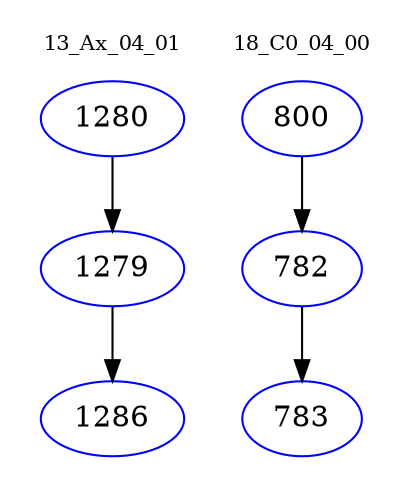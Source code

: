 digraph{
subgraph cluster_0 {
color = white
label = "13_Ax_04_01";
fontsize=10;
T0_1280 [label="1280", color="blue"]
T0_1280 -> T0_1279 [color="black"]
T0_1279 [label="1279", color="blue"]
T0_1279 -> T0_1286 [color="black"]
T0_1286 [label="1286", color="blue"]
}
subgraph cluster_1 {
color = white
label = "18_C0_04_00";
fontsize=10;
T1_800 [label="800", color="blue"]
T1_800 -> T1_782 [color="black"]
T1_782 [label="782", color="blue"]
T1_782 -> T1_783 [color="black"]
T1_783 [label="783", color="blue"]
}
}
